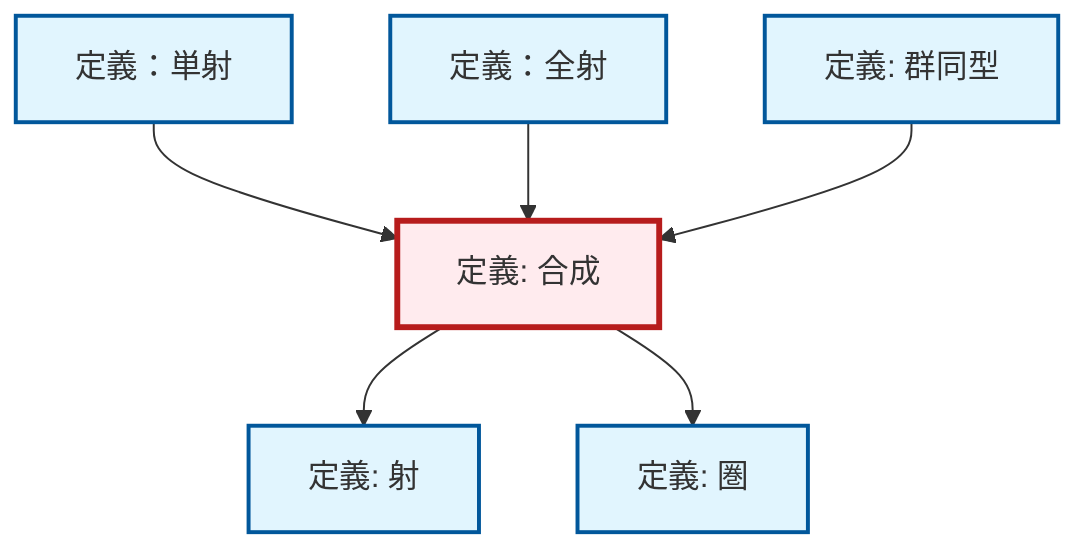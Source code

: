 graph TD
    classDef definition fill:#e1f5fe,stroke:#01579b,stroke-width:2px
    classDef theorem fill:#f3e5f5,stroke:#4a148c,stroke-width:2px
    classDef axiom fill:#fff3e0,stroke:#e65100,stroke-width:2px
    classDef example fill:#e8f5e9,stroke:#1b5e20,stroke-width:2px
    classDef current fill:#ffebee,stroke:#b71c1c,stroke-width:3px
    def-morphism["定義: 射"]:::definition
    def-isomorphism["定義: 群同型"]:::definition
    def-epimorphism["定義：全射"]:::definition
    def-composition["定義: 合成"]:::definition
    def-category["定義: 圏"]:::definition
    def-monomorphism["定義：単射"]:::definition
    def-monomorphism --> def-composition
    def-epimorphism --> def-composition
    def-composition --> def-morphism
    def-isomorphism --> def-composition
    def-composition --> def-category
    class def-composition current